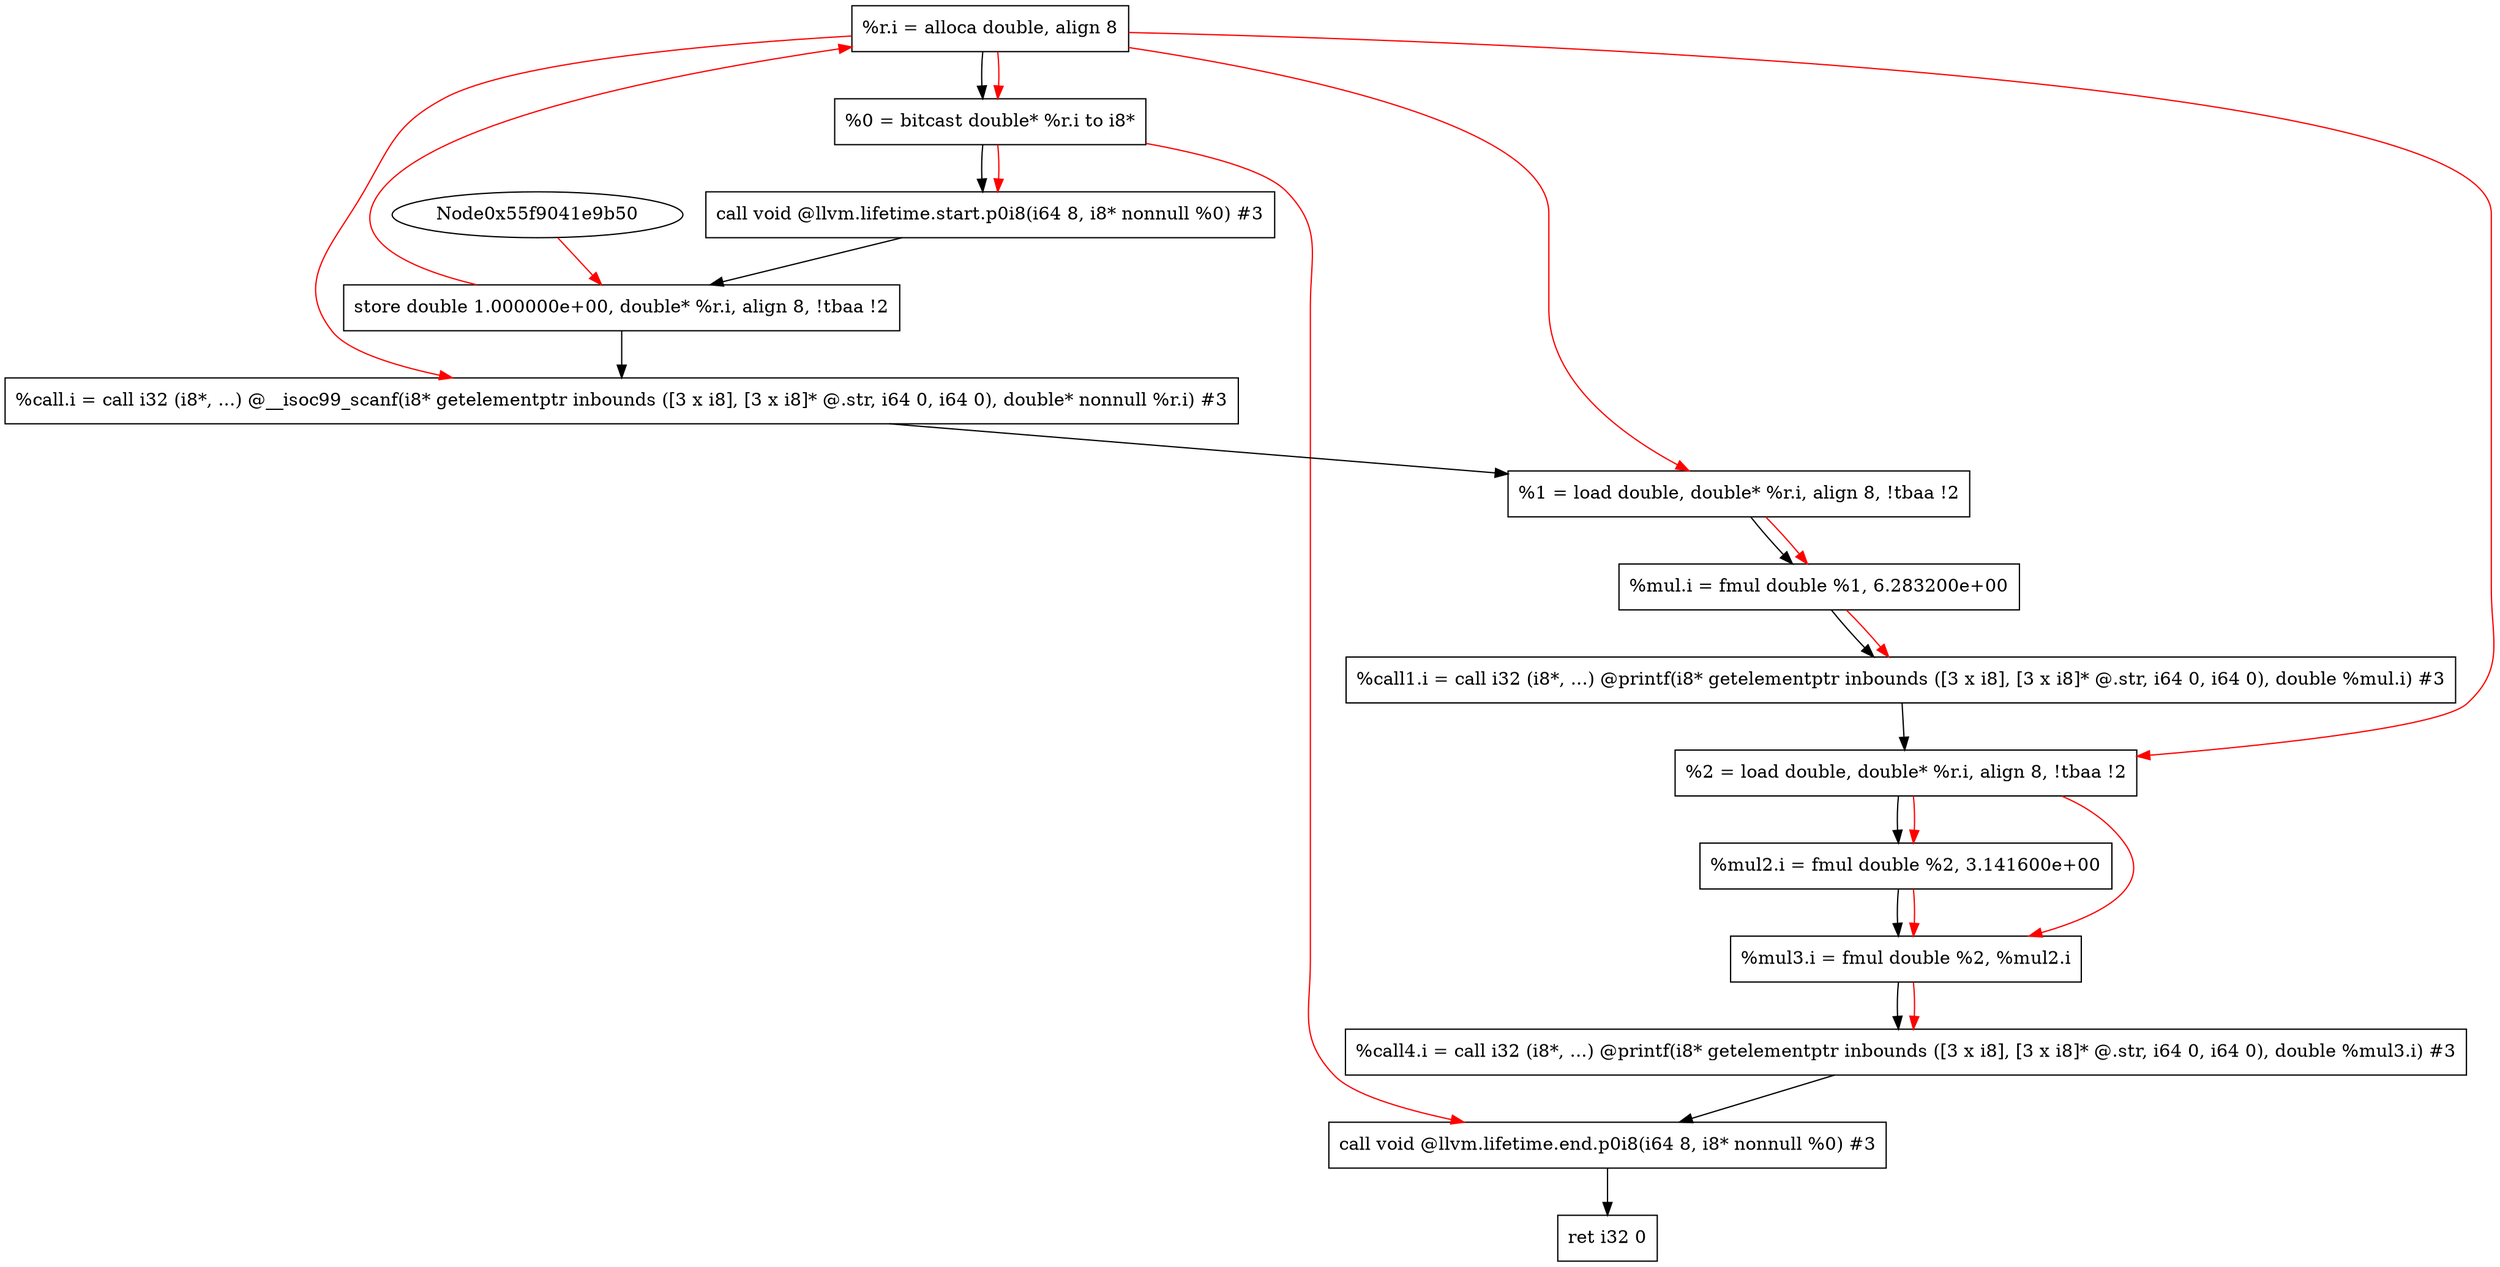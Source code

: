 digraph "CDFG for'main' function" {
	Node0x55f9041eadc8[shape=record, label="  %r.i = alloca double, align 8"];
	Node0x55f9041ec2b8[shape=record, label="  %0 = bitcast double* %r.i to i8*"];
	Node0x55f9041ec428[shape=record, label="  call void @llvm.lifetime.start.p0i8(i64 8, i8* nonnull %0) #3"];
	Node0x55f9041ec500[shape=record, label="  store double 1.000000e+00, double* %r.i, align 8, !tbaa !2"];
	Node0x55f9041ec598[shape=record, label="  %call.i = call i32 (i8*, ...) @__isoc99_scanf(i8* getelementptr inbounds ([3 x i8], [3 x i8]* @.str, i64 0, i64 0), double* nonnull %r.i) #3"];
	Node0x55f9041ec658[shape=record, label="  %1 = load double, double* %r.i, align 8, !tbaa !2"];
	Node0x55f9041ec6f0[shape=record, label="  %mul.i = fmul double %1, 6.283200e+00"];
	Node0x55f9041ec798[shape=record, label="  %call1.i = call i32 (i8*, ...) @printf(i8* getelementptr inbounds ([3 x i8], [3 x i8]* @.str, i64 0, i64 0), double %mul.i) #3"];
	Node0x55f9041ec878[shape=record, label="  %2 = load double, double* %r.i, align 8, !tbaa !2"];
	Node0x55f9041ec8f0[shape=record, label="  %mul2.i = fmul double %2, 3.141600e+00"];
	Node0x55f9041ec960[shape=record, label="  %mul3.i = fmul double %2, %mul2.i"];
	Node0x55f9041eca28[shape=record, label="  %call4.i = call i32 (i8*, ...) @printf(i8* getelementptr inbounds ([3 x i8], [3 x i8]* @.str, i64 0, i64 0), double %mul3.i) #3"];
	Node0x55f9041ecbc8[shape=record, label="  call void @llvm.lifetime.end.p0i8(i64 8, i8* nonnull %0) #3"];
	Node0x55f9041ecc88[shape=record, label="  ret i32 0"];
	Node0x55f9041eadc8 -> Node0x55f9041ec2b8
	Node0x55f9041ec2b8 -> Node0x55f9041ec428
	Node0x55f9041ec428 -> Node0x55f9041ec500
	Node0x55f9041ec500 -> Node0x55f9041ec598
	Node0x55f9041ec598 -> Node0x55f9041ec658
	Node0x55f9041ec658 -> Node0x55f9041ec6f0
	Node0x55f9041ec6f0 -> Node0x55f9041ec798
	Node0x55f9041ec798 -> Node0x55f9041ec878
	Node0x55f9041ec878 -> Node0x55f9041ec8f0
	Node0x55f9041ec8f0 -> Node0x55f9041ec960
	Node0x55f9041ec960 -> Node0x55f9041eca28
	Node0x55f9041eca28 -> Node0x55f9041ecbc8
	Node0x55f9041ecbc8 -> Node0x55f9041ecc88
edge [color=red]
	Node0x55f9041eadc8 -> Node0x55f9041ec2b8
	Node0x55f9041ec2b8 -> Node0x55f9041ec428
	Node0x55f9041e9b50 -> Node0x55f9041ec500
	Node0x55f9041ec500 -> Node0x55f9041eadc8
	Node0x55f9041eadc8 -> Node0x55f9041ec598
	Node0x55f9041eadc8 -> Node0x55f9041ec658
	Node0x55f9041ec658 -> Node0x55f9041ec6f0
	Node0x55f9041ec6f0 -> Node0x55f9041ec798
	Node0x55f9041eadc8 -> Node0x55f9041ec878
	Node0x55f9041ec878 -> Node0x55f9041ec8f0
	Node0x55f9041ec878 -> Node0x55f9041ec960
	Node0x55f9041ec8f0 -> Node0x55f9041ec960
	Node0x55f9041ec960 -> Node0x55f9041eca28
	Node0x55f9041ec2b8 -> Node0x55f9041ecbc8
}
